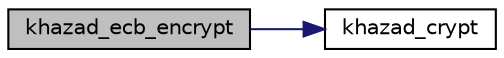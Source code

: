 digraph "khazad_ecb_encrypt"
{
 // LATEX_PDF_SIZE
  edge [fontname="Helvetica",fontsize="10",labelfontname="Helvetica",labelfontsize="10"];
  node [fontname="Helvetica",fontsize="10",shape=record];
  rankdir="LR";
  Node11 [label="khazad_ecb_encrypt",height=0.2,width=0.4,color="black", fillcolor="grey75", style="filled", fontcolor="black",tooltip="Encrypts a block of text with Khazad."];
  Node11 -> Node12 [color="midnightblue",fontsize="10",style="solid",fontname="Helvetica"];
  Node12 [label="khazad_crypt",height=0.2,width=0.4,color="black", fillcolor="white", style="filled",URL="$khazad_8c.html#ac33b9c32bf8c340b2c5bb15190e0460b",tooltip=" "];
}
